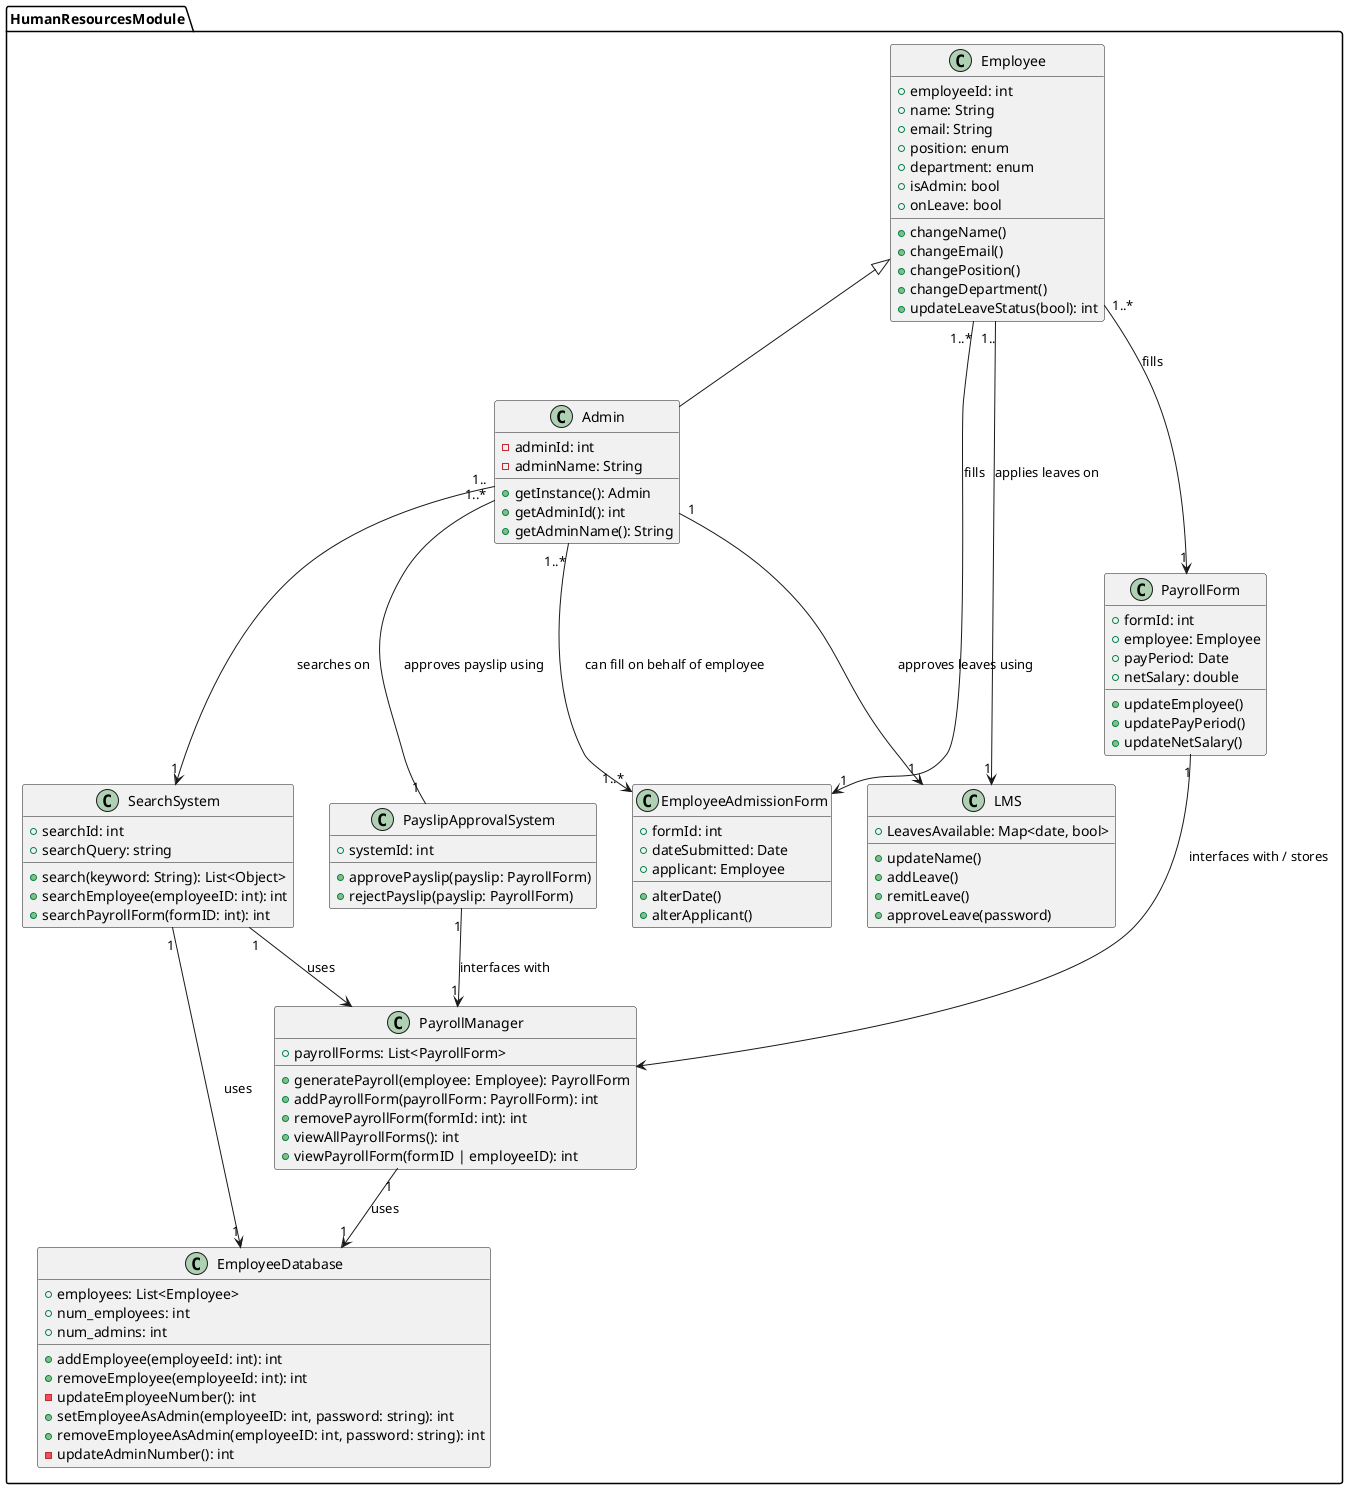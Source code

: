 @startuml employee

package HumanResourcesModule {

	class Employee {
		+ employeeId: int
		+ name: String
		+ email: String
		+ position: enum
		+ department: enum
		+ isAdmin: bool
		+ onLeave: bool

		+ changeName() 
		+ changeEmail() 
		+ changePosition() 
		+ changeDepartment()
		+ updateLeaveStatus(bool): int 
	}

	class EmployeeAdmissionForm {
		+ formId: int
		+ dateSubmitted: Date
		+ applicant: Employee
		
		+ alterDate()
		+ alterApplicant()
	}

	class PayrollManager {
		+ payrollForms: List<PayrollForm>

		+ generatePayroll(employee: Employee): PayrollForm
		+ addPayrollForm(payrollForm: PayrollForm): int
		+ removePayrollForm(formId: int): int
		+ viewAllPayrollForms(): int
		+ viewPayrollForm(formID | employeeID): int
	}

	class PayrollForm {
		+ formId: int
		+ employee: Employee
		+ payPeriod: Date
		+ netSalary: double
		
		+ updateEmployee()
		+ updatePayPeriod()
		+ updateNetSalary()

	}

	class LMS {
		+ LeavesAvailable: Map<date, bool>
		
		+ updateName()
		+ addLeave()
		+ remitLeave()
		'Only visible to the admin
		+ approveLeave(password) 
	}

	class PayslipApprovalSystem {
		+ systemId: int

		+ approvePayslip(payslip: PayrollForm)
		+ rejectPayslip(payslip: PayrollForm)
	}

	class SearchSystem {
		+ searchId: int
		+ searchQuery: string
		
		+ search(keyword: String): List<Object>
		+ searchEmployee(employeeID: int): int
		+ searchPayrollForm(formID: int): int
	}

	class Admin extends Employee{
		- adminId: int
		- adminName: String
		+ getInstance(): Admin
		+ getAdminId(): int
		+ getAdminName(): String
	}

	class EmployeeDatabase {
		+ employees: List<Employee>
		+ num_employees: int
		+ num_admins: int

		+ addEmployee(employeeId: int): int
		+ removeEmployee(employeeId: int): int
		- updateEmployeeNumber(): int
		+ setEmployeeAsAdmin(employeeID: int, password: string): int
		+ removeEmployeeAsAdmin(employeeID: int, password: string): int
		- updateAdminNumber(): int
	}

	Admin "1..*" -- "1" PayslipApprovalSystem: approves payslip using
	Employee "1.." --> "1" LMS: applies leaves on
	Employee "1..*" --> "1" PayrollForm: fills
	Admin "1.." --> "1" SearchSystem: searches on
	SearchSystem "1" --> "1" EmployeeDatabase: uses
	' Employees can fill the employee admission form, while their position can be an applicant
	Employee "1..*" --> "1" EmployeeAdmissionForm: fills
	Admin "1..*" --> "1..*" EmployeeAdmissionForm: can fill on behalf of employee
	PayrollManager "1" --> "1" EmployeeDatabase: uses
	PayrollForm "1" --> PayrollManager: interfaces with / stores
	SearchSystem "1" --> PayrollManager: uses
	PayslipApprovalSystem "1" --> "1" PayrollManager: interfaces with
	Admin "1" --> "1" LMS: approves leaves using
}
@enduml
